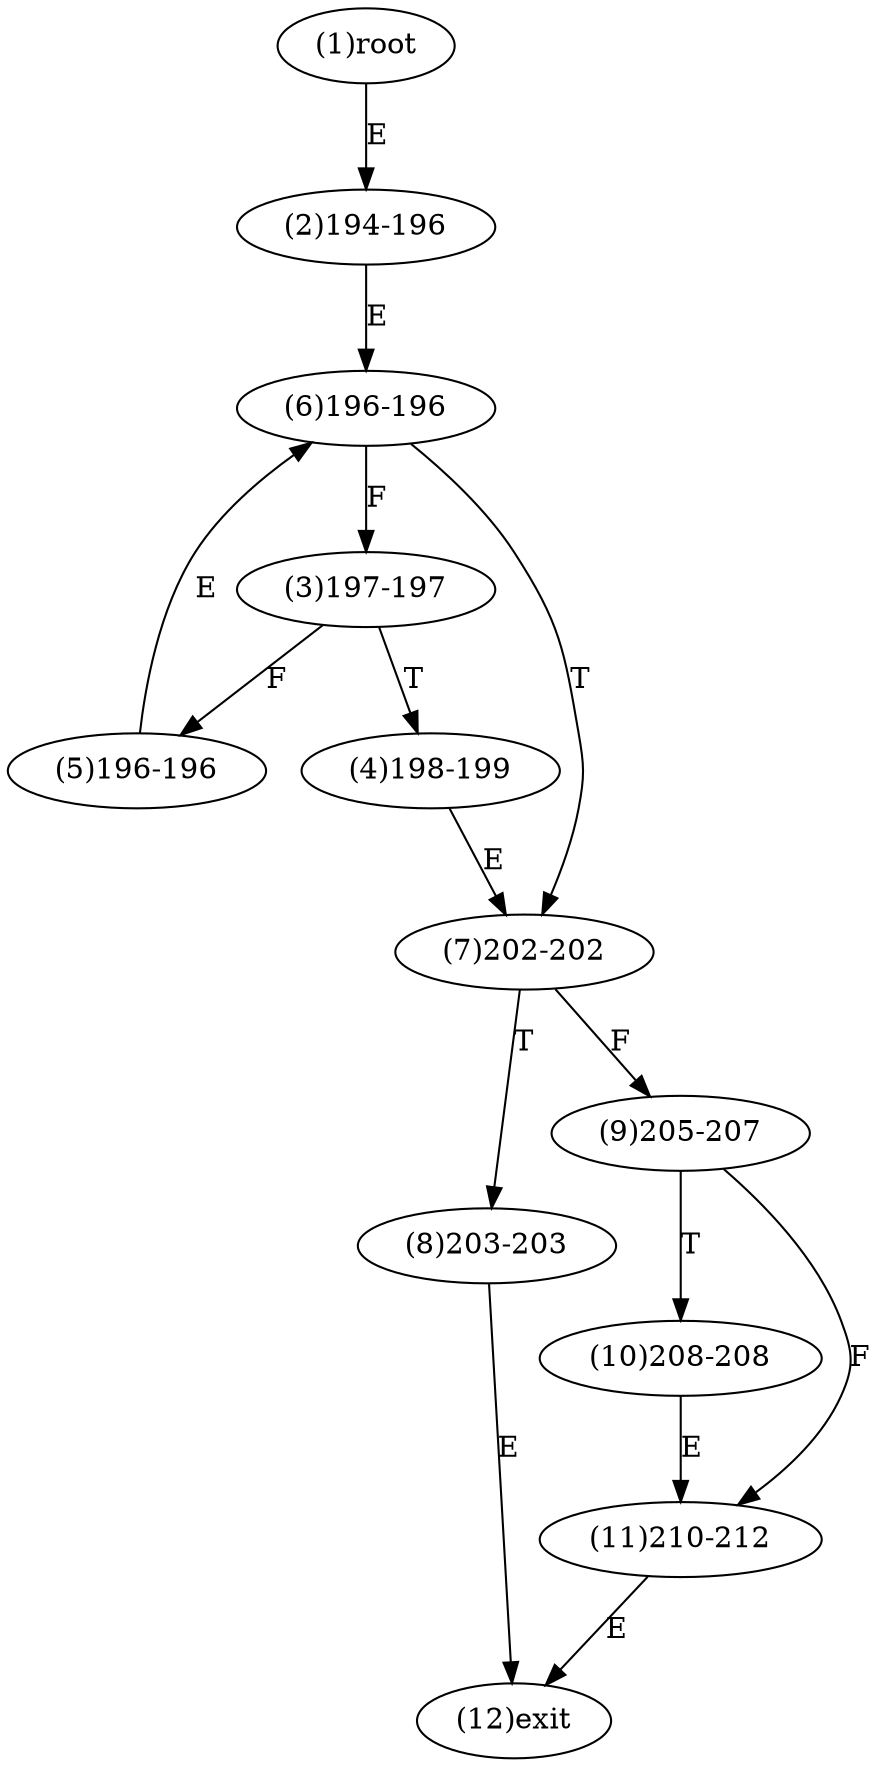 digraph "" { 
1[ label="(1)root"];
2[ label="(2)194-196"];
3[ label="(3)197-197"];
4[ label="(4)198-199"];
5[ label="(5)196-196"];
6[ label="(6)196-196"];
7[ label="(7)202-202"];
8[ label="(8)203-203"];
9[ label="(9)205-207"];
10[ label="(10)208-208"];
11[ label="(11)210-212"];
12[ label="(12)exit"];
1->2[ label="E"];
2->6[ label="E"];
3->5[ label="F"];
3->4[ label="T"];
4->7[ label="E"];
5->6[ label="E"];
6->3[ label="F"];
6->7[ label="T"];
7->9[ label="F"];
7->8[ label="T"];
8->12[ label="E"];
9->11[ label="F"];
9->10[ label="T"];
10->11[ label="E"];
11->12[ label="E"];
}